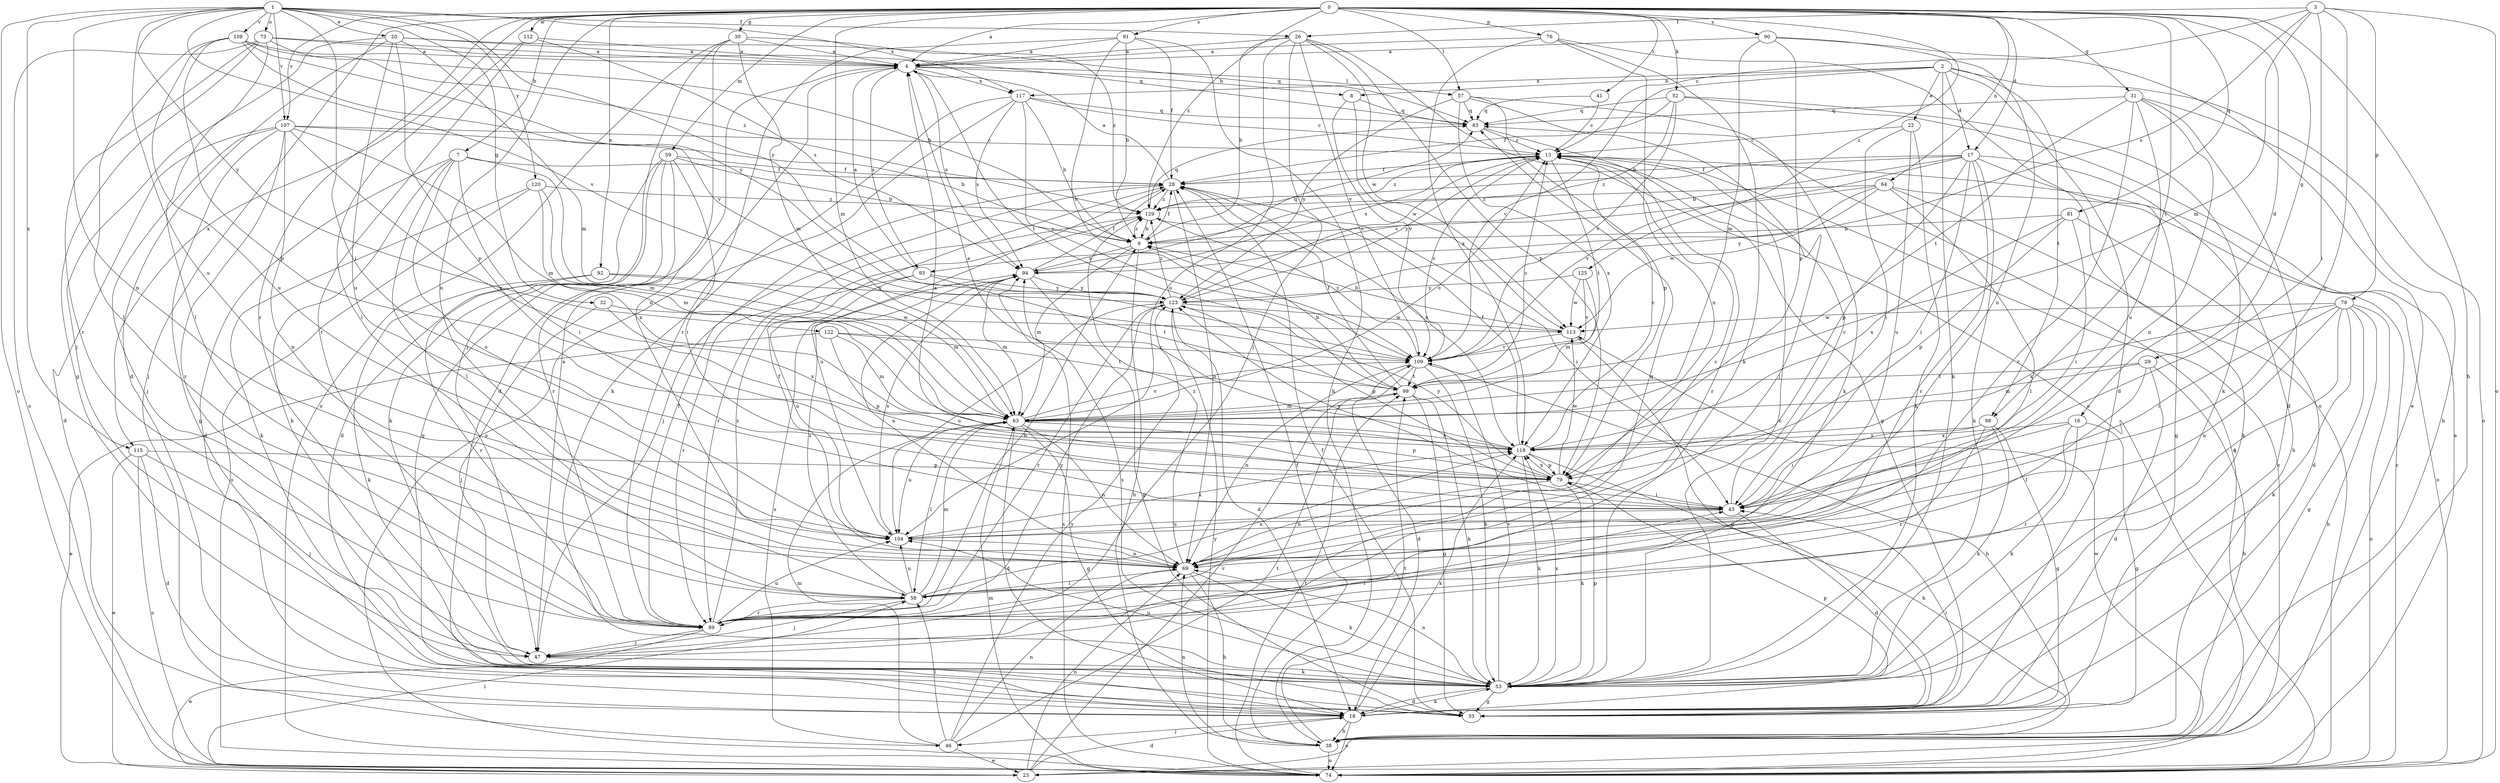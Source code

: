 strict digraph  {
0;
1;
2;
3;
4;
7;
8;
9;
13;
16;
17;
18;
20;
22;
23;
26;
28;
29;
30;
31;
32;
33;
38;
41;
43;
46;
47;
52;
53;
57;
58;
59;
63;
64;
69;
73;
74;
76;
78;
79;
81;
83;
89;
90;
91;
92;
93;
94;
98;
99;
104;
107;
108;
109;
112;
113;
115;
117;
118;
120;
122;
123;
125;
129;
0 -> 4  [label=a];
0 -> 7  [label=b];
0 -> 16  [label=d];
0 -> 17  [label=d];
0 -> 29  [label=g];
0 -> 30  [label=g];
0 -> 31  [label=g];
0 -> 38  [label=h];
0 -> 41  [label=i];
0 -> 46  [label=j];
0 -> 52  [label=k];
0 -> 57  [label=l];
0 -> 59  [label=m];
0 -> 63  [label=m];
0 -> 64  [label=n];
0 -> 69  [label=n];
0 -> 76  [label=p];
0 -> 81  [label=q];
0 -> 89  [label=r];
0 -> 90  [label=s];
0 -> 91  [label=s];
0 -> 92  [label=s];
0 -> 98  [label=t];
0 -> 107  [label=v];
0 -> 112  [label=w];
0 -> 115  [label=x];
0 -> 125  [label=z];
0 -> 129  [label=z];
1 -> 20  [label=e];
1 -> 26  [label=f];
1 -> 32  [label=g];
1 -> 43  [label=i];
1 -> 69  [label=n];
1 -> 73  [label=o];
1 -> 74  [label=o];
1 -> 104  [label=u];
1 -> 107  [label=v];
1 -> 108  [label=v];
1 -> 109  [label=v];
1 -> 115  [label=x];
1 -> 117  [label=x];
1 -> 120  [label=y];
1 -> 122  [label=y];
1 -> 123  [label=y];
2 -> 8  [label=b];
2 -> 17  [label=d];
2 -> 18  [label=d];
2 -> 22  [label=e];
2 -> 53  [label=k];
2 -> 74  [label=o];
2 -> 98  [label=t];
2 -> 109  [label=v];
2 -> 117  [label=x];
3 -> 13  [label=c];
3 -> 26  [label=f];
3 -> 43  [label=i];
3 -> 63  [label=m];
3 -> 69  [label=n];
3 -> 74  [label=o];
3 -> 78  [label=p];
3 -> 93  [label=s];
4 -> 8  [label=b];
4 -> 18  [label=d];
4 -> 57  [label=l];
4 -> 93  [label=s];
4 -> 94  [label=s];
4 -> 99  [label=t];
4 -> 117  [label=x];
7 -> 18  [label=d];
7 -> 28  [label=f];
7 -> 43  [label=i];
7 -> 53  [label=k];
7 -> 58  [label=l];
7 -> 63  [label=m];
7 -> 104  [label=u];
8 -> 83  [label=q];
8 -> 109  [label=v];
8 -> 113  [label=w];
9 -> 28  [label=f];
9 -> 38  [label=h];
9 -> 63  [label=m];
9 -> 94  [label=s];
9 -> 129  [label=z];
13 -> 28  [label=f];
13 -> 89  [label=r];
13 -> 94  [label=s];
13 -> 99  [label=t];
13 -> 123  [label=y];
13 -> 129  [label=z];
16 -> 33  [label=g];
16 -> 43  [label=i];
16 -> 53  [label=k];
16 -> 89  [label=r];
16 -> 118  [label=x];
17 -> 9  [label=b];
17 -> 28  [label=f];
17 -> 33  [label=g];
17 -> 38  [label=h];
17 -> 43  [label=i];
17 -> 53  [label=k];
17 -> 79  [label=p];
17 -> 89  [label=r];
17 -> 109  [label=v];
17 -> 129  [label=z];
18 -> 38  [label=h];
18 -> 43  [label=i];
18 -> 46  [label=j];
18 -> 53  [label=k];
18 -> 74  [label=o];
18 -> 79  [label=p];
18 -> 118  [label=x];
20 -> 4  [label=a];
20 -> 18  [label=d];
20 -> 47  [label=j];
20 -> 63  [label=m];
20 -> 79  [label=p];
20 -> 83  [label=q];
20 -> 104  [label=u];
22 -> 13  [label=c];
22 -> 43  [label=i];
22 -> 53  [label=k];
22 -> 104  [label=u];
23 -> 13  [label=c];
23 -> 18  [label=d];
23 -> 58  [label=l];
23 -> 69  [label=n];
23 -> 109  [label=v];
26 -> 4  [label=a];
26 -> 9  [label=b];
26 -> 47  [label=j];
26 -> 74  [label=o];
26 -> 79  [label=p];
26 -> 104  [label=u];
26 -> 109  [label=v];
26 -> 113  [label=w];
28 -> 4  [label=a];
28 -> 47  [label=j];
28 -> 69  [label=n];
28 -> 104  [label=u];
28 -> 118  [label=x];
28 -> 129  [label=z];
29 -> 18  [label=d];
29 -> 38  [label=h];
29 -> 58  [label=l];
29 -> 63  [label=m];
29 -> 99  [label=t];
30 -> 4  [label=a];
30 -> 47  [label=j];
30 -> 63  [label=m];
30 -> 69  [label=n];
30 -> 74  [label=o];
30 -> 129  [label=z];
31 -> 18  [label=d];
31 -> 38  [label=h];
31 -> 69  [label=n];
31 -> 83  [label=q];
31 -> 89  [label=r];
31 -> 99  [label=t];
31 -> 104  [label=u];
32 -> 47  [label=j];
32 -> 113  [label=w];
32 -> 118  [label=x];
33 -> 28  [label=f];
38 -> 28  [label=f];
38 -> 69  [label=n];
38 -> 74  [label=o];
38 -> 99  [label=t];
41 -> 13  [label=c];
41 -> 83  [label=q];
43 -> 4  [label=a];
43 -> 13  [label=c];
43 -> 18  [label=d];
43 -> 104  [label=u];
43 -> 123  [label=y];
46 -> 23  [label=e];
46 -> 58  [label=l];
46 -> 63  [label=m];
46 -> 69  [label=n];
46 -> 94  [label=s];
46 -> 99  [label=t];
46 -> 123  [label=y];
47 -> 4  [label=a];
47 -> 43  [label=i];
47 -> 53  [label=k];
52 -> 9  [label=b];
52 -> 23  [label=e];
52 -> 28  [label=f];
52 -> 53  [label=k];
52 -> 83  [label=q];
52 -> 109  [label=v];
53 -> 13  [label=c];
53 -> 18  [label=d];
53 -> 33  [label=g];
53 -> 69  [label=n];
53 -> 79  [label=p];
53 -> 94  [label=s];
53 -> 104  [label=u];
53 -> 109  [label=v];
53 -> 118  [label=x];
57 -> 47  [label=j];
57 -> 53  [label=k];
57 -> 79  [label=p];
57 -> 83  [label=q];
57 -> 118  [label=x];
57 -> 123  [label=y];
58 -> 47  [label=j];
58 -> 63  [label=m];
58 -> 89  [label=r];
58 -> 94  [label=s];
58 -> 104  [label=u];
58 -> 118  [label=x];
59 -> 9  [label=b];
59 -> 18  [label=d];
59 -> 28  [label=f];
59 -> 33  [label=g];
59 -> 43  [label=i];
59 -> 53  [label=k];
59 -> 89  [label=r];
63 -> 13  [label=c];
63 -> 18  [label=d];
63 -> 33  [label=g];
63 -> 58  [label=l];
63 -> 69  [label=n];
63 -> 79  [label=p];
63 -> 104  [label=u];
63 -> 109  [label=v];
63 -> 118  [label=x];
64 -> 53  [label=k];
64 -> 58  [label=l];
64 -> 74  [label=o];
64 -> 94  [label=s];
64 -> 113  [label=w];
64 -> 123  [label=y];
64 -> 129  [label=z];
69 -> 13  [label=c];
69 -> 28  [label=f];
69 -> 38  [label=h];
69 -> 53  [label=k];
69 -> 58  [label=l];
69 -> 129  [label=z];
73 -> 4  [label=a];
73 -> 9  [label=b];
73 -> 33  [label=g];
73 -> 58  [label=l];
73 -> 74  [label=o];
73 -> 83  [label=q];
73 -> 89  [label=r];
74 -> 13  [label=c];
74 -> 63  [label=m];
74 -> 83  [label=q];
74 -> 94  [label=s];
74 -> 99  [label=t];
74 -> 113  [label=w];
74 -> 123  [label=y];
76 -> 4  [label=a];
76 -> 53  [label=k];
76 -> 69  [label=n];
76 -> 74  [label=o];
76 -> 118  [label=x];
78 -> 33  [label=g];
78 -> 38  [label=h];
78 -> 43  [label=i];
78 -> 53  [label=k];
78 -> 58  [label=l];
78 -> 69  [label=n];
78 -> 74  [label=o];
78 -> 113  [label=w];
78 -> 118  [label=x];
79 -> 43  [label=i];
79 -> 53  [label=k];
79 -> 69  [label=n];
79 -> 113  [label=w];
79 -> 118  [label=x];
79 -> 123  [label=y];
81 -> 9  [label=b];
81 -> 18  [label=d];
81 -> 43  [label=i];
81 -> 79  [label=p];
81 -> 118  [label=x];
83 -> 13  [label=c];
83 -> 33  [label=g];
89 -> 9  [label=b];
89 -> 23  [label=e];
89 -> 28  [label=f];
89 -> 47  [label=j];
89 -> 83  [label=q];
89 -> 104  [label=u];
89 -> 123  [label=y];
89 -> 129  [label=z];
90 -> 4  [label=a];
90 -> 23  [label=e];
90 -> 63  [label=m];
90 -> 69  [label=n];
90 -> 79  [label=p];
91 -> 4  [label=a];
91 -> 9  [label=b];
91 -> 28  [label=f];
91 -> 38  [label=h];
91 -> 89  [label=r];
91 -> 109  [label=v];
92 -> 53  [label=k];
92 -> 63  [label=m];
92 -> 89  [label=r];
92 -> 123  [label=y];
93 -> 4  [label=a];
93 -> 89  [label=r];
93 -> 99  [label=t];
93 -> 104  [label=u];
93 -> 123  [label=y];
94 -> 28  [label=f];
94 -> 33  [label=g];
94 -> 63  [label=m];
94 -> 69  [label=n];
94 -> 83  [label=q];
94 -> 123  [label=y];
98 -> 33  [label=g];
98 -> 43  [label=i];
98 -> 53  [label=k];
98 -> 89  [label=r];
98 -> 118  [label=x];
99 -> 9  [label=b];
99 -> 13  [label=c];
99 -> 28  [label=f];
99 -> 33  [label=g];
99 -> 53  [label=k];
99 -> 63  [label=m];
104 -> 69  [label=n];
104 -> 94  [label=s];
104 -> 118  [label=x];
107 -> 9  [label=b];
107 -> 13  [label=c];
107 -> 18  [label=d];
107 -> 33  [label=g];
107 -> 47  [label=j];
107 -> 63  [label=m];
107 -> 69  [label=n];
107 -> 89  [label=r];
107 -> 118  [label=x];
108 -> 4  [label=a];
108 -> 58  [label=l];
108 -> 79  [label=p];
108 -> 104  [label=u];
108 -> 109  [label=v];
108 -> 123  [label=y];
108 -> 129  [label=z];
109 -> 13  [label=c];
109 -> 18  [label=d];
109 -> 38  [label=h];
109 -> 53  [label=k];
109 -> 69  [label=n];
109 -> 99  [label=t];
109 -> 129  [label=z];
112 -> 4  [label=a];
112 -> 58  [label=l];
112 -> 89  [label=r];
112 -> 94  [label=s];
113 -> 9  [label=b];
113 -> 33  [label=g];
113 -> 109  [label=v];
115 -> 18  [label=d];
115 -> 23  [label=e];
115 -> 47  [label=j];
115 -> 74  [label=o];
115 -> 79  [label=p];
117 -> 9  [label=b];
117 -> 13  [label=c];
117 -> 53  [label=k];
117 -> 74  [label=o];
117 -> 83  [label=q];
117 -> 94  [label=s];
117 -> 109  [label=v];
118 -> 4  [label=a];
118 -> 13  [label=c];
118 -> 28  [label=f];
118 -> 38  [label=h];
118 -> 53  [label=k];
118 -> 79  [label=p];
120 -> 53  [label=k];
120 -> 63  [label=m];
120 -> 74  [label=o];
120 -> 118  [label=x];
120 -> 129  [label=z];
122 -> 23  [label=e];
122 -> 63  [label=m];
122 -> 79  [label=p];
122 -> 99  [label=t];
122 -> 109  [label=v];
123 -> 13  [label=c];
123 -> 18  [label=d];
123 -> 79  [label=p];
123 -> 89  [label=r];
123 -> 104  [label=u];
123 -> 113  [label=w];
123 -> 129  [label=z];
125 -> 63  [label=m];
125 -> 109  [label=v];
125 -> 113  [label=w];
125 -> 123  [label=y];
129 -> 9  [label=b];
129 -> 43  [label=i];
129 -> 83  [label=q];
129 -> 89  [label=r];
}
